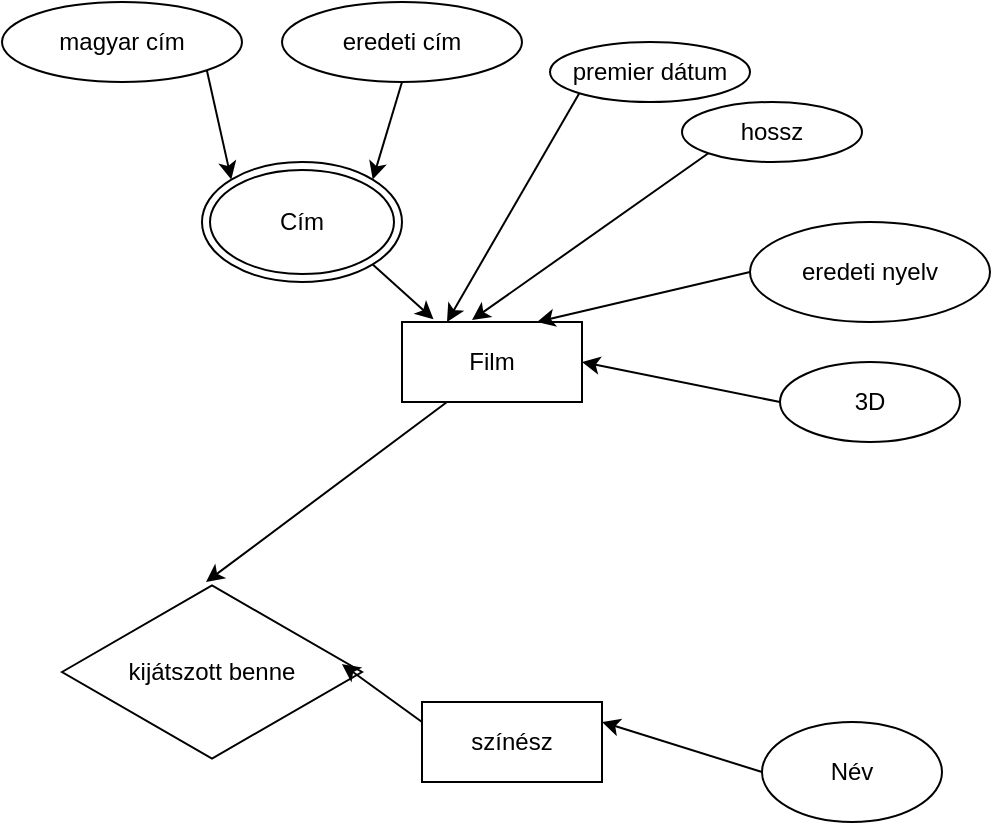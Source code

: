 <mxfile version="20.3.6" type="device"><diagram id="oynlTTk_vMBFrOn9qvGH" name="1 oldal"><mxGraphModel dx="1422" dy="737" grid="1" gridSize="10" guides="1" tooltips="1" connect="1" arrows="1" fold="1" page="1" pageScale="1" pageWidth="827" pageHeight="1169" math="0" shadow="0"><root><mxCell id="0"/><mxCell id="1" parent="0"/><mxCell id="T2ycsknX-hmUDjfDS2kc-23" style="edgeStyle=none;rounded=0;orthogonalLoop=1;jettySize=auto;html=1;exitX=0.25;exitY=1;exitDx=0;exitDy=0;entryX=0.48;entryY=0;entryDx=0;entryDy=0;entryPerimeter=0;" edge="1" parent="1" source="T2ycsknX-hmUDjfDS2kc-1" target="T2ycsknX-hmUDjfDS2kc-18"><mxGeometry relative="1" as="geometry"/></mxCell><mxCell id="T2ycsknX-hmUDjfDS2kc-1" value="Film" style="rounded=0;whiteSpace=wrap;html=1;" vertex="1" parent="1"><mxGeometry x="240" y="240" width="90" height="40" as="geometry"/></mxCell><mxCell id="T2ycsknX-hmUDjfDS2kc-6" style="rounded=0;orthogonalLoop=1;jettySize=auto;html=1;exitX=1;exitY=1;exitDx=0;exitDy=0;entryX=0.175;entryY=-0.033;entryDx=0;entryDy=0;entryPerimeter=0;" edge="1" parent="1" source="T2ycsknX-hmUDjfDS2kc-3" target="T2ycsknX-hmUDjfDS2kc-1"><mxGeometry relative="1" as="geometry"/></mxCell><mxCell id="T2ycsknX-hmUDjfDS2kc-3" value="Cím" style="ellipse;shape=doubleEllipse;whiteSpace=wrap;html=1;" vertex="1" parent="1"><mxGeometry x="140" y="160" width="100" height="60" as="geometry"/></mxCell><mxCell id="T2ycsknX-hmUDjfDS2kc-8" style="rounded=0;orthogonalLoop=1;jettySize=auto;html=1;exitX=1;exitY=1;exitDx=0;exitDy=0;entryX=0;entryY=0;entryDx=0;entryDy=0;" edge="1" parent="1" source="T2ycsknX-hmUDjfDS2kc-4" target="T2ycsknX-hmUDjfDS2kc-3"><mxGeometry relative="1" as="geometry"/></mxCell><mxCell id="T2ycsknX-hmUDjfDS2kc-4" value="magyar cím" style="ellipse;whiteSpace=wrap;html=1;" vertex="1" parent="1"><mxGeometry x="40" y="80" width="120" height="40" as="geometry"/></mxCell><mxCell id="T2ycsknX-hmUDjfDS2kc-7" style="rounded=0;orthogonalLoop=1;jettySize=auto;html=1;exitX=0.5;exitY=1;exitDx=0;exitDy=0;entryX=1;entryY=0;entryDx=0;entryDy=0;" edge="1" parent="1" source="T2ycsknX-hmUDjfDS2kc-5" target="T2ycsknX-hmUDjfDS2kc-3"><mxGeometry relative="1" as="geometry"/></mxCell><mxCell id="T2ycsknX-hmUDjfDS2kc-5" value="eredeti cím" style="ellipse;whiteSpace=wrap;html=1;" vertex="1" parent="1"><mxGeometry x="180" y="80" width="120" height="40" as="geometry"/></mxCell><mxCell id="T2ycsknX-hmUDjfDS2kc-10" style="edgeStyle=none;rounded=0;orthogonalLoop=1;jettySize=auto;html=1;exitX=0;exitY=1;exitDx=0;exitDy=0;entryX=0.25;entryY=0;entryDx=0;entryDy=0;" edge="1" parent="1" source="T2ycsknX-hmUDjfDS2kc-9" target="T2ycsknX-hmUDjfDS2kc-1"><mxGeometry relative="1" as="geometry"/></mxCell><mxCell id="T2ycsknX-hmUDjfDS2kc-9" value="premier dátum" style="ellipse;whiteSpace=wrap;html=1;" vertex="1" parent="1"><mxGeometry x="314" y="100" width="100" height="30" as="geometry"/></mxCell><mxCell id="T2ycsknX-hmUDjfDS2kc-12" style="edgeStyle=none;rounded=0;orthogonalLoop=1;jettySize=auto;html=1;exitX=0;exitY=1;exitDx=0;exitDy=0;entryX=0.389;entryY=-0.025;entryDx=0;entryDy=0;entryPerimeter=0;" edge="1" parent="1" source="T2ycsknX-hmUDjfDS2kc-11" target="T2ycsknX-hmUDjfDS2kc-1"><mxGeometry relative="1" as="geometry"/></mxCell><mxCell id="T2ycsknX-hmUDjfDS2kc-11" value="hossz" style="ellipse;whiteSpace=wrap;html=1;" vertex="1" parent="1"><mxGeometry x="380" y="130" width="90" height="30" as="geometry"/></mxCell><mxCell id="T2ycsknX-hmUDjfDS2kc-15" style="edgeStyle=none;rounded=0;orthogonalLoop=1;jettySize=auto;html=1;exitX=0;exitY=0.5;exitDx=0;exitDy=0;entryX=0.75;entryY=0;entryDx=0;entryDy=0;" edge="1" parent="1" source="T2ycsknX-hmUDjfDS2kc-13" target="T2ycsknX-hmUDjfDS2kc-1"><mxGeometry relative="1" as="geometry"/></mxCell><mxCell id="T2ycsknX-hmUDjfDS2kc-13" value="eredeti nyelv" style="ellipse;whiteSpace=wrap;html=1;" vertex="1" parent="1"><mxGeometry x="414" y="190" width="120" height="50" as="geometry"/></mxCell><mxCell id="T2ycsknX-hmUDjfDS2kc-17" style="edgeStyle=none;rounded=0;orthogonalLoop=1;jettySize=auto;html=1;exitX=0;exitY=0.5;exitDx=0;exitDy=0;entryX=1;entryY=0.5;entryDx=0;entryDy=0;" edge="1" parent="1" source="T2ycsknX-hmUDjfDS2kc-16" target="T2ycsknX-hmUDjfDS2kc-1"><mxGeometry relative="1" as="geometry"/></mxCell><mxCell id="T2ycsknX-hmUDjfDS2kc-16" value="3D" style="ellipse;whiteSpace=wrap;html=1;" vertex="1" parent="1"><mxGeometry x="429" y="260" width="90" height="40" as="geometry"/></mxCell><mxCell id="T2ycsknX-hmUDjfDS2kc-18" value="kijátszott benne" style="html=1;whiteSpace=wrap;aspect=fixed;shape=isoRectangle;" vertex="1" parent="1"><mxGeometry x="70" y="370" width="150" height="90" as="geometry"/></mxCell><mxCell id="T2ycsknX-hmUDjfDS2kc-22" style="edgeStyle=none;rounded=0;orthogonalLoop=1;jettySize=auto;html=1;exitX=0;exitY=0.25;exitDx=0;exitDy=0;entryX=0.933;entryY=0.456;entryDx=0;entryDy=0;entryPerimeter=0;" edge="1" parent="1" source="T2ycsknX-hmUDjfDS2kc-19" target="T2ycsknX-hmUDjfDS2kc-18"><mxGeometry relative="1" as="geometry"/></mxCell><mxCell id="T2ycsknX-hmUDjfDS2kc-19" value="színész" style="rounded=0;whiteSpace=wrap;html=1;" vertex="1" parent="1"><mxGeometry x="250" y="430" width="90" height="40" as="geometry"/></mxCell><mxCell id="T2ycsknX-hmUDjfDS2kc-21" style="edgeStyle=none;rounded=0;orthogonalLoop=1;jettySize=auto;html=1;exitX=0;exitY=0.5;exitDx=0;exitDy=0;entryX=1;entryY=0.25;entryDx=0;entryDy=0;" edge="1" parent="1" source="T2ycsknX-hmUDjfDS2kc-20" target="T2ycsknX-hmUDjfDS2kc-19"><mxGeometry relative="1" as="geometry"/></mxCell><mxCell id="T2ycsknX-hmUDjfDS2kc-20" value="Név" style="ellipse;whiteSpace=wrap;html=1;" vertex="1" parent="1"><mxGeometry x="420" y="440" width="90" height="50" as="geometry"/></mxCell></root></mxGraphModel></diagram></mxfile>